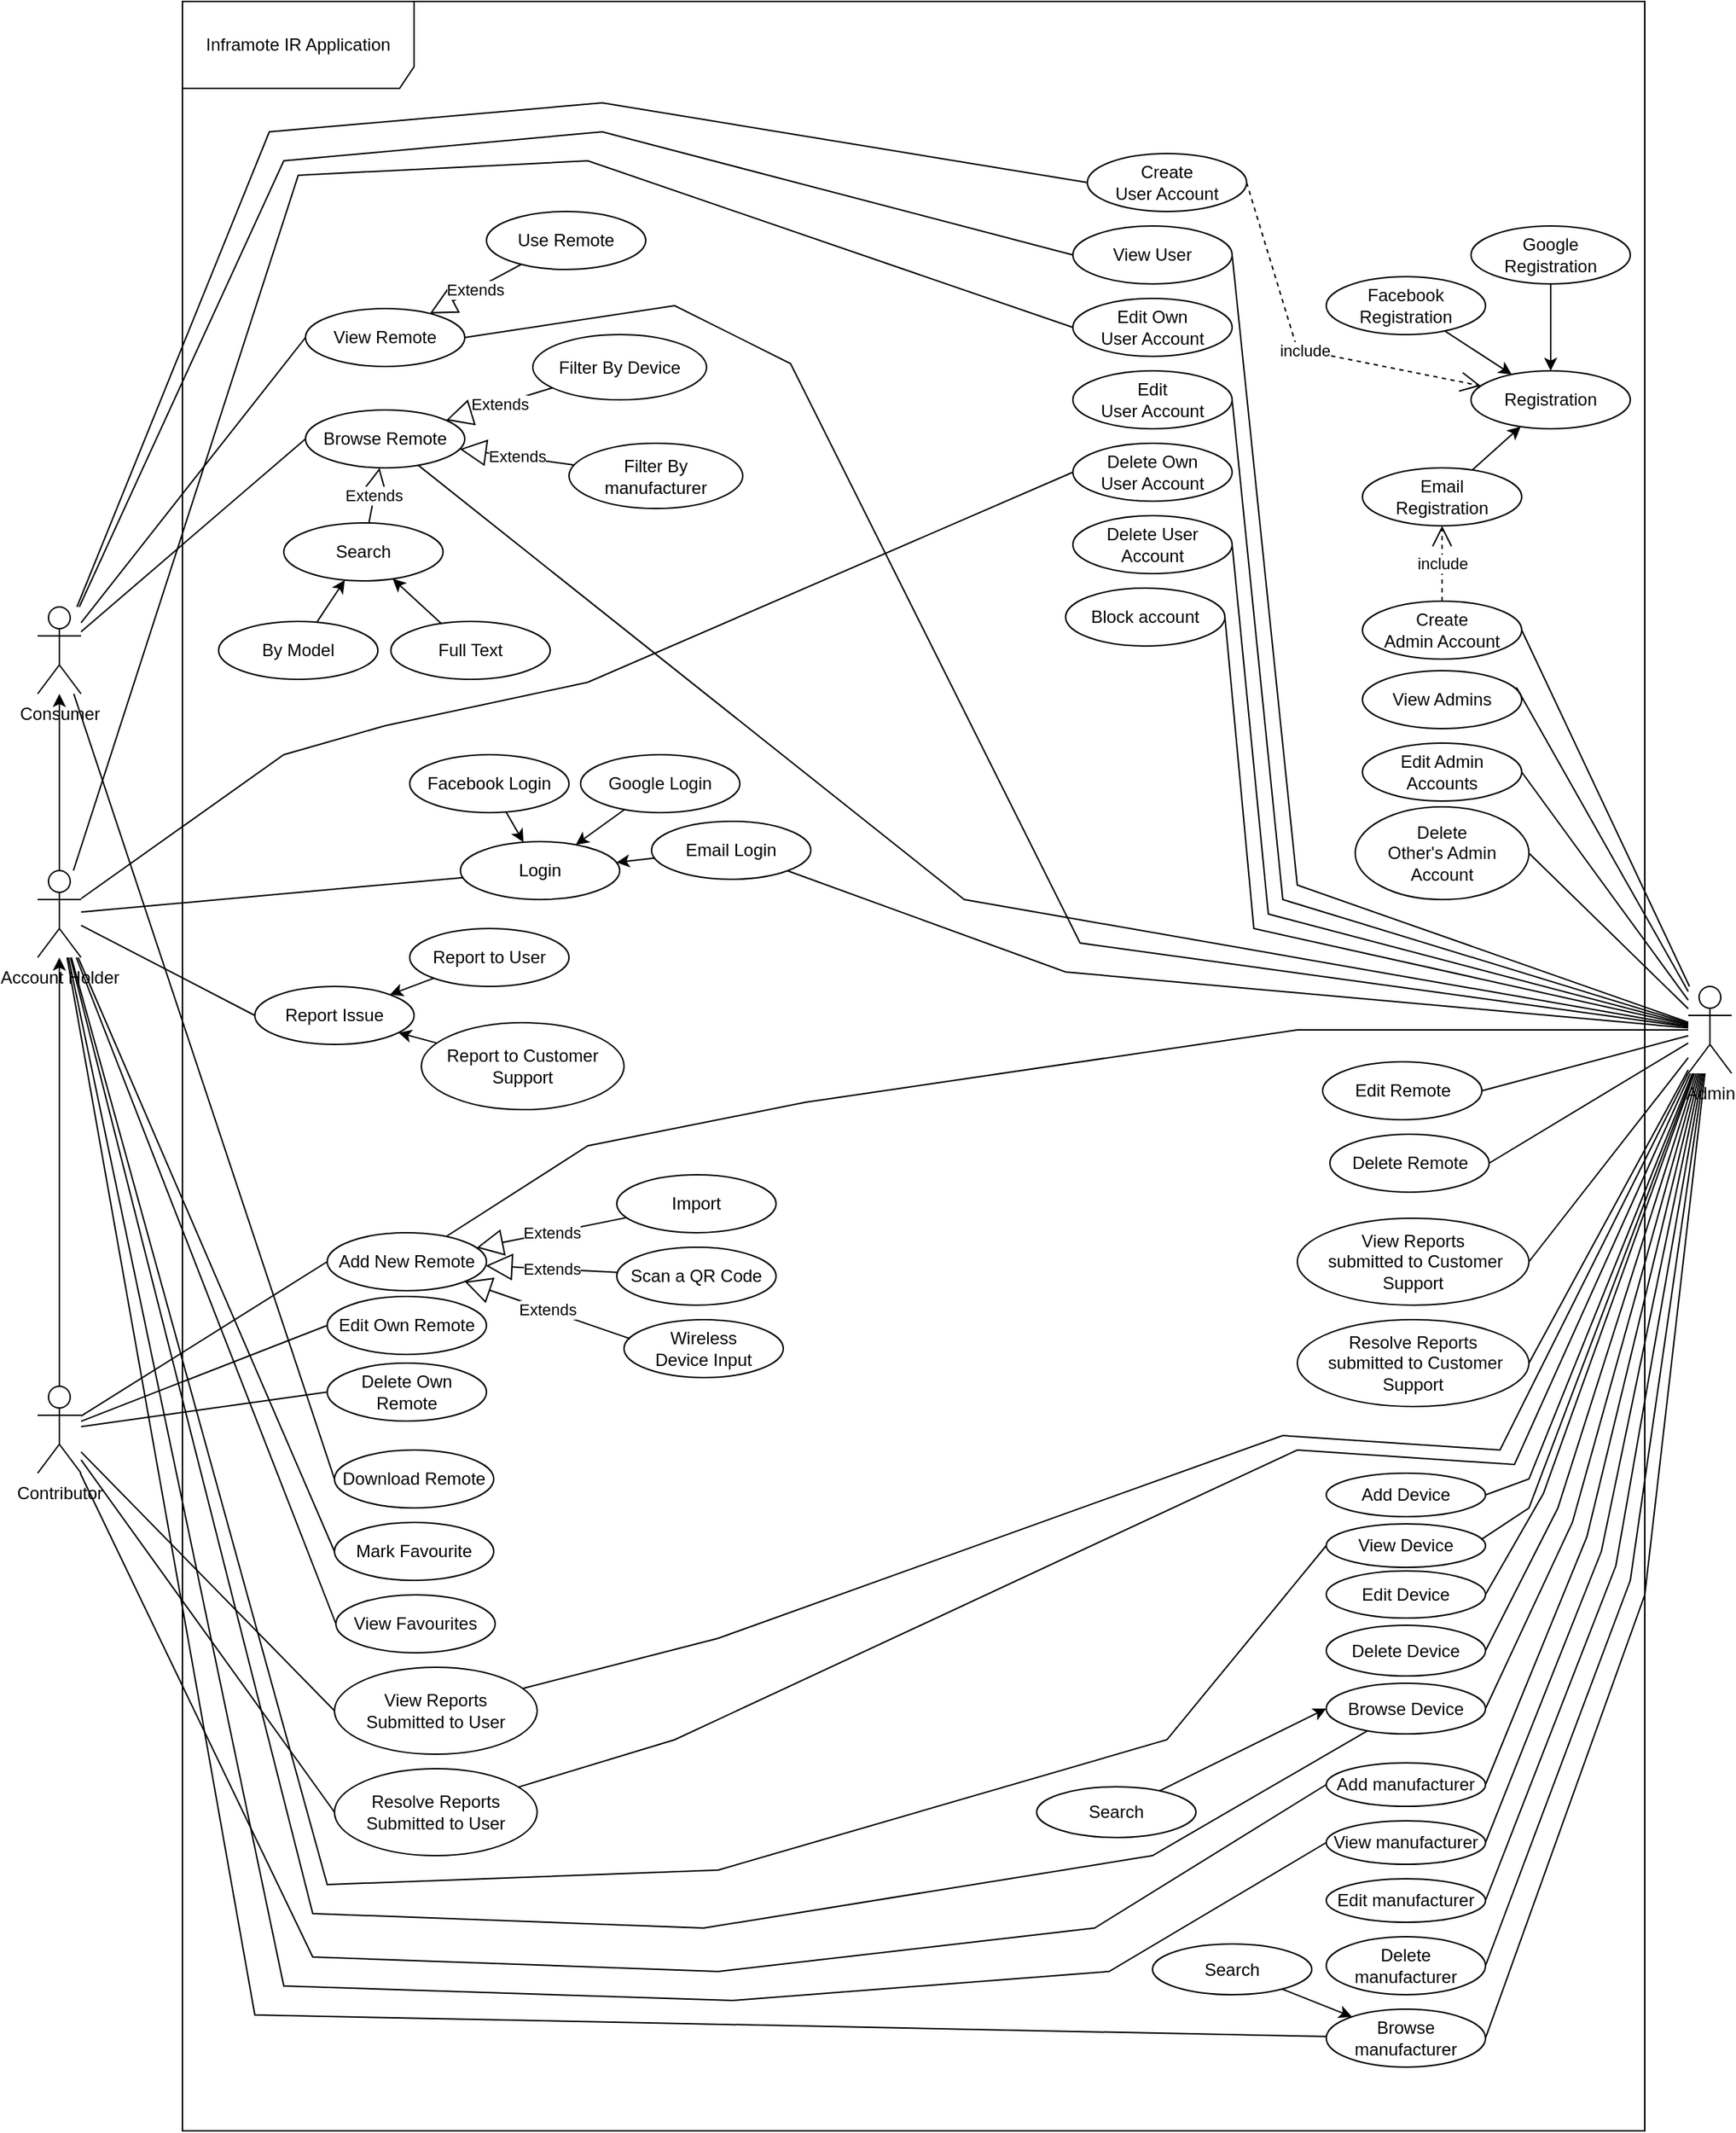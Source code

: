 <mxfile version="17.2.4" type="device"><diagram id="Ak3qt1Iv-iujcMh_apJ0" name="Use Case Diagram"><mxGraphModel dx="782" dy="1631" grid="1" gridSize="10" guides="1" tooltips="1" connect="1" arrows="1" fold="1" page="1" pageScale="1" pageWidth="850" pageHeight="1100" math="0" shadow="0"><root><mxCell id="0"/><mxCell id="1" parent="0"/><mxCell id="SDa2dwtAgqRwFm7PaFt_-41" value="Inframote IR Application" style="shape=umlFrame;whiteSpace=wrap;html=1;width=160;height=60;editable=1;movable=1;resizable=1;rotatable=1;deletable=1;connectable=1;" parent="1" vertex="1"><mxGeometry x="210" y="-590" width="1010" height="1470" as="geometry"/></mxCell><mxCell id="KiTU3vO_54sPhSNgnZaw-3" value="Account Holder" style="shape=umlActor;verticalLabelPosition=bottom;verticalAlign=top;html=1;movable=1;resizable=1;rotatable=1;deletable=1;editable=1;connectable=1;" parent="1" vertex="1"><mxGeometry x="110" y="10" width="30" height="60" as="geometry"/></mxCell><mxCell id="KiTU3vO_54sPhSNgnZaw-4" value="Admin" style="shape=umlActor;verticalLabelPosition=bottom;verticalAlign=top;html=1;movable=1;resizable=1;rotatable=1;deletable=1;editable=1;connectable=1;" parent="1" vertex="1"><mxGeometry x="1250" y="90" width="30" height="60" as="geometry"/></mxCell><mxCell id="KiTU3vO_54sPhSNgnZaw-7" value="Add New Remote" style="ellipse;whiteSpace=wrap;html=1;movable=1;resizable=1;rotatable=1;deletable=1;editable=1;connectable=1;" parent="1" vertex="1"><mxGeometry x="310" y="260" width="110" height="40" as="geometry"/></mxCell><mxCell id="9rrUKB7RTR3FsiN_rjx5-1" value="View Remote" style="ellipse;whiteSpace=wrap;html=1;movable=1;resizable=1;rotatable=1;deletable=1;editable=1;connectable=1;" parent="1" vertex="1"><mxGeometry x="295" y="-378" width="110" height="40" as="geometry"/></mxCell><mxCell id="9rrUKB7RTR3FsiN_rjx5-2" value="Report Issue" style="ellipse;whiteSpace=wrap;html=1;movable=1;resizable=1;rotatable=1;deletable=1;editable=1;connectable=1;" parent="1" vertex="1"><mxGeometry x="260" y="90" width="110" height="40" as="geometry"/></mxCell><mxCell id="9rrUKB7RTR3FsiN_rjx5-3" value="Delete Own Remote" style="ellipse;whiteSpace=wrap;html=1;movable=1;resizable=1;rotatable=1;deletable=1;editable=1;connectable=1;" parent="1" vertex="1"><mxGeometry x="310" y="350" width="110" height="40" as="geometry"/></mxCell><mxCell id="9rrUKB7RTR3FsiN_rjx5-4" value="Delete Remote" style="ellipse;whiteSpace=wrap;html=1;movable=1;resizable=1;rotatable=1;deletable=1;editable=1;connectable=1;" parent="1" vertex="1"><mxGeometry x="1002.5" y="192" width="110" height="40" as="geometry"/></mxCell><mxCell id="9rrUKB7RTR3FsiN_rjx5-5" style="edgeStyle=orthogonalEdgeStyle;rounded=0;orthogonalLoop=1;jettySize=auto;html=1;exitX=0.5;exitY=1;exitDx=0;exitDy=0;movable=1;resizable=1;rotatable=1;deletable=1;editable=1;connectable=1;" parent="1" source="9rrUKB7RTR3FsiN_rjx5-4" target="9rrUKB7RTR3FsiN_rjx5-4" edge="1"><mxGeometry relative="1" as="geometry"/></mxCell><mxCell id="9rrUKB7RTR3FsiN_rjx5-7" value="Edit Own Remote" style="ellipse;whiteSpace=wrap;html=1;movable=1;resizable=1;rotatable=1;deletable=1;editable=1;connectable=1;" parent="1" vertex="1"><mxGeometry x="310" y="304" width="110" height="40" as="geometry"/></mxCell><mxCell id="9rrUKB7RTR3FsiN_rjx5-9" value="Edit Remote" style="ellipse;whiteSpace=wrap;html=1;movable=1;resizable=1;rotatable=1;deletable=1;editable=1;connectable=1;" parent="1" vertex="1"><mxGeometry x="997.5" y="142" width="110" height="40" as="geometry"/></mxCell><mxCell id="9rrUKB7RTR3FsiN_rjx5-10" value="Browse Remote" style="ellipse;whiteSpace=wrap;html=1;movable=1;resizable=1;rotatable=1;deletable=1;editable=1;connectable=1;" parent="1" vertex="1"><mxGeometry x="295" y="-308" width="110" height="40" as="geometry"/></mxCell><mxCell id="9rrUKB7RTR3FsiN_rjx5-31" style="edgeStyle=orthogonalEdgeStyle;rounded=0;orthogonalLoop=1;jettySize=auto;html=1;" parent="1" edge="1"><mxGeometry relative="1" as="geometry"><mxPoint x="745" y="-120" as="sourcePoint"/></mxGeometry></mxCell><mxCell id="9rrUKB7RTR3FsiN_rjx5-32" style="edgeStyle=orthogonalEdgeStyle;rounded=0;orthogonalLoop=1;jettySize=auto;html=1;entryX=0.5;entryY=1;entryDx=0;entryDy=0;" parent="1" edge="1"><mxGeometry relative="1" as="geometry"><mxPoint x="745" y="-120" as="sourcePoint"/></mxGeometry></mxCell><mxCell id="9rrUKB7RTR3FsiN_rjx5-33" value="Login" style="ellipse;whiteSpace=wrap;html=1;movable=1;resizable=1;rotatable=1;deletable=1;editable=1;connectable=1;" parent="1" vertex="1"><mxGeometry x="402" y="-10" width="110" height="40" as="geometry"/></mxCell><mxCell id="9rrUKB7RTR3FsiN_rjx5-34" value="Google Login" style="ellipse;whiteSpace=wrap;html=1;movable=1;resizable=1;rotatable=1;deletable=1;editable=1;connectable=1;" parent="1" vertex="1"><mxGeometry x="485" y="-70" width="110" height="40" as="geometry"/></mxCell><mxCell id="9rrUKB7RTR3FsiN_rjx5-35" value="Email Login" style="ellipse;whiteSpace=wrap;html=1;movable=1;resizable=1;rotatable=1;deletable=1;editable=1;connectable=1;" parent="1" vertex="1"><mxGeometry x="534" y="-24" width="110" height="40" as="geometry"/></mxCell><mxCell id="9rrUKB7RTR3FsiN_rjx5-40" value="Facebook Login" style="ellipse;whiteSpace=wrap;html=1;movable=1;resizable=1;rotatable=1;deletable=1;editable=1;connectable=1;" parent="1" vertex="1"><mxGeometry x="367" y="-70" width="110" height="40" as="geometry"/></mxCell><mxCell id="9rrUKB7RTR3FsiN_rjx5-56" value="Registration" style="ellipse;whiteSpace=wrap;html=1;movable=1;resizable=1;rotatable=1;deletable=1;editable=1;connectable=1;" parent="1" vertex="1"><mxGeometry x="1100" y="-335" width="110" height="40" as="geometry"/></mxCell><mxCell id="9rrUKB7RTR3FsiN_rjx5-57" value="Google&lt;br&gt;Registration" style="ellipse;whiteSpace=wrap;html=1;movable=1;resizable=1;rotatable=1;deletable=1;editable=1;connectable=1;" parent="1" vertex="1"><mxGeometry x="1100" y="-435" width="110" height="40" as="geometry"/></mxCell><mxCell id="9rrUKB7RTR3FsiN_rjx5-58" value="Facebook Registration" style="ellipse;whiteSpace=wrap;html=1;movable=1;resizable=1;rotatable=1;deletable=1;editable=1;connectable=1;" parent="1" vertex="1"><mxGeometry x="1000" y="-400" width="110" height="40" as="geometry"/></mxCell><mxCell id="9rrUKB7RTR3FsiN_rjx5-59" value="Email&lt;br&gt;Registration" style="ellipse;whiteSpace=wrap;html=1;movable=1;resizable=1;rotatable=1;deletable=1;editable=1;connectable=1;" parent="1" vertex="1"><mxGeometry x="1025" y="-268" width="110" height="40" as="geometry"/></mxCell><mxCell id="9rrUKB7RTR3FsiN_rjx5-66" value="" style="endArrow=none;html=1;rounded=0;entryX=0;entryY=0.5;entryDx=0;entryDy=0;movable=1;resizable=1;rotatable=1;deletable=1;editable=1;connectable=1;" parent="1" source="SDa2dwtAgqRwFm7PaFt_-29" target="KiTU3vO_54sPhSNgnZaw-7" edge="1"><mxGeometry width="50" height="50" relative="1" as="geometry"><mxPoint x="220" y="90" as="sourcePoint"/><mxPoint x="300" y="150" as="targetPoint"/></mxGeometry></mxCell><mxCell id="9rrUKB7RTR3FsiN_rjx5-67" value="" style="endArrow=none;html=1;rounded=0;entryX=0;entryY=0.5;entryDx=0;entryDy=0;movable=1;resizable=1;rotatable=1;deletable=1;editable=1;connectable=1;" parent="1" source="SDa2dwtAgqRwFm7PaFt_-38" target="9rrUKB7RTR3FsiN_rjx5-1" edge="1"><mxGeometry width="50" height="50" relative="1" as="geometry"><mxPoint x="220" y="90" as="sourcePoint"/><mxPoint x="190" y="220" as="targetPoint"/></mxGeometry></mxCell><mxCell id="9rrUKB7RTR3FsiN_rjx5-68" value="" style="endArrow=none;html=1;rounded=0;entryX=0;entryY=0.5;entryDx=0;entryDy=0;movable=1;resizable=1;rotatable=1;deletable=1;editable=1;connectable=1;" parent="1" source="SDa2dwtAgqRwFm7PaFt_-29" target="9rrUKB7RTR3FsiN_rjx5-7" edge="1"><mxGeometry width="50" height="50" relative="1" as="geometry"><mxPoint x="220" y="90" as="sourcePoint"/><mxPoint x="210" y="230" as="targetPoint"/></mxGeometry></mxCell><mxCell id="9rrUKB7RTR3FsiN_rjx5-69" value="" style="endArrow=none;html=1;rounded=0;entryX=0;entryY=0.5;entryDx=0;entryDy=0;movable=1;resizable=1;rotatable=1;deletable=1;editable=1;connectable=1;" parent="1" source="SDa2dwtAgqRwFm7PaFt_-29" target="9rrUKB7RTR3FsiN_rjx5-3" edge="1"><mxGeometry width="50" height="50" relative="1" as="geometry"><mxPoint x="220" y="90" as="sourcePoint"/><mxPoint x="210" y="210" as="targetPoint"/></mxGeometry></mxCell><mxCell id="9rrUKB7RTR3FsiN_rjx5-70" value="" style="endArrow=none;html=1;rounded=0;exitX=0;exitY=0.5;exitDx=0;exitDy=0;movable=1;resizable=1;rotatable=1;deletable=1;editable=1;connectable=1;" parent="1" source="9rrUKB7RTR3FsiN_rjx5-2" target="KiTU3vO_54sPhSNgnZaw-3" edge="1"><mxGeometry width="50" height="50" relative="1" as="geometry"><mxPoint x="150" y="290" as="sourcePoint"/><mxPoint x="220" y="90" as="targetPoint"/></mxGeometry></mxCell><mxCell id="9rrUKB7RTR3FsiN_rjx5-71" value="" style="endArrow=none;html=1;rounded=0;exitX=0;exitY=0.5;exitDx=0;exitDy=0;movable=1;resizable=1;rotatable=1;deletable=1;editable=1;connectable=1;" parent="1" source="9rrUKB7RTR3FsiN_rjx5-10" target="SDa2dwtAgqRwFm7PaFt_-38" edge="1"><mxGeometry width="50" height="50" relative="1" as="geometry"><mxPoint x="170" y="350" as="sourcePoint"/><mxPoint x="140" y="-60" as="targetPoint"/></mxGeometry></mxCell><mxCell id="9rrUKB7RTR3FsiN_rjx5-74" value="Scan a QR Code" style="ellipse;whiteSpace=wrap;html=1;movable=1;resizable=1;rotatable=1;deletable=1;editable=1;connectable=1;" parent="1" vertex="1"><mxGeometry x="510" y="270" width="110" height="40" as="geometry"/></mxCell><mxCell id="9rrUKB7RTR3FsiN_rjx5-81" value="" style="endArrow=none;html=1;rounded=0;exitX=1;exitY=0.5;exitDx=0;exitDy=0;movable=1;resizable=1;rotatable=1;deletable=1;editable=1;connectable=1;" parent="1" source="9rrUKB7RTR3FsiN_rjx5-4" target="KiTU3vO_54sPhSNgnZaw-4" edge="1"><mxGeometry width="50" height="50" relative="1" as="geometry"><mxPoint x="1180" y="20" as="sourcePoint"/><mxPoint x="1210" y="120" as="targetPoint"/></mxGeometry></mxCell><mxCell id="9rrUKB7RTR3FsiN_rjx5-83" value="" style="endArrow=none;html=1;rounded=0;exitX=1;exitY=0.5;exitDx=0;exitDy=0;movable=1;resizable=1;rotatable=1;deletable=1;editable=1;connectable=1;" parent="1" source="9rrUKB7RTR3FsiN_rjx5-9" target="KiTU3vO_54sPhSNgnZaw-4" edge="1"><mxGeometry width="50" height="50" relative="1" as="geometry"><mxPoint x="1180" y="30" as="sourcePoint"/><mxPoint x="1210" y="120" as="targetPoint"/></mxGeometry></mxCell><mxCell id="9rrUKB7RTR3FsiN_rjx5-106" value="View Reports&lt;br&gt;&amp;nbsp;submitted to Customer Support" style="ellipse;whiteSpace=wrap;html=1;movable=1;resizable=1;rotatable=1;deletable=1;editable=1;connectable=1;" parent="1" vertex="1"><mxGeometry x="980" y="250" width="160" height="60" as="geometry"/></mxCell><mxCell id="9rrUKB7RTR3FsiN_rjx5-107" value="" style="endArrow=none;html=1;rounded=0;exitX=1;exitY=0.5;exitDx=0;exitDy=0;movable=1;resizable=1;rotatable=1;deletable=1;editable=1;connectable=1;" parent="1" source="9rrUKB7RTR3FsiN_rjx5-106" target="KiTU3vO_54sPhSNgnZaw-4" edge="1"><mxGeometry width="50" height="50" relative="1" as="geometry"><mxPoint x="1160" y="210" as="sourcePoint"/><mxPoint x="1210" y="120" as="targetPoint"/></mxGeometry></mxCell><mxCell id="9rrUKB7RTR3FsiN_rjx5-108" value="Download Remote" style="ellipse;whiteSpace=wrap;html=1;movable=1;resizable=1;rotatable=1;deletable=1;editable=1;connectable=1;" parent="1" vertex="1"><mxGeometry x="315" y="410" width="110" height="40" as="geometry"/></mxCell><mxCell id="9rrUKB7RTR3FsiN_rjx5-109" value="" style="endArrow=none;html=1;rounded=0;exitX=0;exitY=0.5;exitDx=0;exitDy=0;movable=1;resizable=1;rotatable=1;deletable=1;editable=1;connectable=1;" parent="1" source="9rrUKB7RTR3FsiN_rjx5-108" target="SDa2dwtAgqRwFm7PaFt_-38" edge="1"><mxGeometry width="50" height="50" relative="1" as="geometry"><mxPoint x="325.0" y="390.0" as="sourcePoint"/><mxPoint x="220" y="90" as="targetPoint"/></mxGeometry></mxCell><mxCell id="9rrUKB7RTR3FsiN_rjx5-111" value="" style="endArrow=none;html=1;rounded=0;movable=1;resizable=1;rotatable=1;deletable=1;editable=1;connectable=1;" parent="1" source="KiTU3vO_54sPhSNgnZaw-7" target="KiTU3vO_54sPhSNgnZaw-4" edge="1"><mxGeometry width="50" height="50" relative="1" as="geometry"><mxPoint x="520" y="70" as="sourcePoint"/><mxPoint x="1210" y="120" as="targetPoint"/><Array as="points"><mxPoint x="490" y="200"/><mxPoint x="640" y="170"/><mxPoint x="980" y="120"/></Array></mxGeometry></mxCell><mxCell id="9rrUKB7RTR3FsiN_rjx5-116" value="Report to User" style="ellipse;whiteSpace=wrap;html=1;movable=1;resizable=1;rotatable=1;deletable=1;editable=1;connectable=1;" parent="1" vertex="1"><mxGeometry x="367" y="50" width="110" height="40" as="geometry"/></mxCell><mxCell id="9rrUKB7RTR3FsiN_rjx5-117" value="Report to Customer Support" style="ellipse;whiteSpace=wrap;html=1;movable=1;resizable=1;rotatable=1;deletable=1;editable=1;connectable=1;" parent="1" vertex="1"><mxGeometry x="375" y="115" width="140" height="60" as="geometry"/></mxCell><mxCell id="9rrUKB7RTR3FsiN_rjx5-128" value="Mark Favourite" style="ellipse;whiteSpace=wrap;html=1;movable=1;resizable=1;rotatable=1;deletable=1;editable=1;connectable=1;" parent="1" vertex="1"><mxGeometry x="315" y="460" width="110" height="40" as="geometry"/></mxCell><mxCell id="9rrUKB7RTR3FsiN_rjx5-129" value="" style="endArrow=none;html=1;rounded=0;exitX=0;exitY=0.5;exitDx=0;exitDy=0;movable=1;resizable=1;rotatable=1;deletable=1;editable=1;connectable=1;" parent="1" source="9rrUKB7RTR3FsiN_rjx5-128" target="KiTU3vO_54sPhSNgnZaw-3" edge="1"><mxGeometry width="50" height="50" relative="1" as="geometry"><mxPoint x="170" y="280" as="sourcePoint"/><mxPoint x="220" y="90" as="targetPoint"/></mxGeometry></mxCell><mxCell id="9rrUKB7RTR3FsiN_rjx5-130" value="View Favourites" style="ellipse;whiteSpace=wrap;html=1;movable=1;resizable=1;rotatable=1;deletable=1;editable=1;connectable=1;" parent="1" vertex="1"><mxGeometry x="316" y="510" width="110" height="40" as="geometry"/></mxCell><mxCell id="9rrUKB7RTR3FsiN_rjx5-131" value="" style="endArrow=none;html=1;rounded=0;exitX=0;exitY=0.5;exitDx=0;exitDy=0;movable=1;resizable=1;rotatable=1;deletable=1;editable=1;connectable=1;" parent="1" source="9rrUKB7RTR3FsiN_rjx5-130" target="KiTU3vO_54sPhSNgnZaw-3" edge="1"><mxGeometry width="50" height="50" relative="1" as="geometry"><mxPoint x="325" y="490" as="sourcePoint"/><mxPoint x="220" y="90" as="targetPoint"/></mxGeometry></mxCell><mxCell id="9rrUKB7RTR3FsiN_rjx5-132" value="View Reports&lt;br&gt;Submitted to User" style="ellipse;whiteSpace=wrap;html=1;movable=1;resizable=1;rotatable=1;deletable=1;editable=1;connectable=1;" parent="1" vertex="1"><mxGeometry x="315" y="560" width="140" height="60" as="geometry"/></mxCell><mxCell id="9rrUKB7RTR3FsiN_rjx5-133" value="" style="endArrow=none;html=1;rounded=0;exitX=0;exitY=0.5;exitDx=0;exitDy=0;movable=1;resizable=1;rotatable=1;deletable=1;editable=1;connectable=1;" parent="1" source="9rrUKB7RTR3FsiN_rjx5-132" target="SDa2dwtAgqRwFm7PaFt_-29" edge="1"><mxGeometry width="50" height="50" relative="1" as="geometry"><mxPoint x="325.0" y="540" as="sourcePoint"/><mxPoint x="220" y="90" as="targetPoint"/></mxGeometry></mxCell><mxCell id="9rrUKB7RTR3FsiN_rjx5-134" value="Resolve Reports&lt;br&gt;Submitted to User" style="ellipse;whiteSpace=wrap;html=1;movable=1;resizable=1;rotatable=1;deletable=1;editable=1;connectable=1;" parent="1" vertex="1"><mxGeometry x="315" y="630" width="140" height="60" as="geometry"/></mxCell><mxCell id="9rrUKB7RTR3FsiN_rjx5-136" value="" style="endArrow=none;html=1;rounded=0;exitX=0;exitY=0.5;exitDx=0;exitDy=0;movable=1;resizable=1;rotatable=1;deletable=1;editable=1;connectable=1;" parent="1" source="9rrUKB7RTR3FsiN_rjx5-134" target="SDa2dwtAgqRwFm7PaFt_-29" edge="1"><mxGeometry width="50" height="50" relative="1" as="geometry"><mxPoint x="325.0" y="600" as="sourcePoint"/><mxPoint x="220" y="90" as="targetPoint"/></mxGeometry></mxCell><mxCell id="9rrUKB7RTR3FsiN_rjx5-137" value="Resolve Reports&lt;br&gt;&amp;nbsp;submitted to Customer Support" style="ellipse;whiteSpace=wrap;html=1;movable=1;resizable=1;rotatable=1;deletable=1;editable=1;connectable=1;" parent="1" vertex="1"><mxGeometry x="980" y="320" width="160" height="60" as="geometry"/></mxCell><mxCell id="9rrUKB7RTR3FsiN_rjx5-138" value="" style="endArrow=none;html=1;rounded=0;exitX=1;exitY=0.5;exitDx=0;exitDy=0;movable=1;resizable=1;rotatable=1;deletable=1;editable=1;connectable=1;" parent="1" source="9rrUKB7RTR3FsiN_rjx5-137" target="KiTU3vO_54sPhSNgnZaw-4" edge="1"><mxGeometry width="50" height="50" relative="1" as="geometry"><mxPoint x="1100" y="270" as="sourcePoint"/><mxPoint x="1210" y="120" as="targetPoint"/></mxGeometry></mxCell><mxCell id="9rrUKB7RTR3FsiN_rjx5-144" value="" style="endArrow=none;html=1;rounded=0;movable=1;resizable=1;rotatable=1;deletable=1;editable=1;connectable=1;" parent="1" source="9rrUKB7RTR3FsiN_rjx5-10" target="KiTU3vO_54sPhSNgnZaw-4" edge="1"><mxGeometry width="50" height="50" relative="1" as="geometry"><mxPoint x="575" y="350" as="sourcePoint"/><mxPoint x="1210" y="120" as="targetPoint"/><Array as="points"><mxPoint x="750" y="30"/></Array></mxGeometry></mxCell><mxCell id="9rrUKB7RTR3FsiN_rjx5-145" value="Add Device" style="ellipse;whiteSpace=wrap;html=1;movable=1;resizable=1;rotatable=1;deletable=1;editable=1;connectable=1;" parent="1" vertex="1"><mxGeometry x="1000" y="426" width="110" height="30" as="geometry"/></mxCell><mxCell id="9rrUKB7RTR3FsiN_rjx5-146" value="Edit Device" style="ellipse;whiteSpace=wrap;html=1;movable=1;resizable=1;rotatable=1;deletable=1;editable=1;connectable=1;" parent="1" vertex="1"><mxGeometry x="1000" y="493.5" width="110" height="32.5" as="geometry"/></mxCell><mxCell id="9rrUKB7RTR3FsiN_rjx5-147" value="&lt;span&gt;Delete Device&lt;/span&gt;" style="ellipse;whiteSpace=wrap;html=1;movable=1;resizable=1;rotatable=1;deletable=1;editable=1;connectable=1;" parent="1" vertex="1"><mxGeometry x="1000" y="531" width="110" height="35" as="geometry"/></mxCell><mxCell id="9rrUKB7RTR3FsiN_rjx5-148" value="Browse Device" style="ellipse;whiteSpace=wrap;html=1;movable=1;resizable=1;rotatable=1;deletable=1;editable=1;connectable=1;" parent="1" vertex="1"><mxGeometry x="1000" y="571" width="110" height="35" as="geometry"/></mxCell><mxCell id="9rrUKB7RTR3FsiN_rjx5-149" value="" style="endArrow=none;html=1;rounded=0;exitX=1;exitY=0.5;exitDx=0;exitDy=0;movable=1;resizable=1;rotatable=1;deletable=1;editable=1;connectable=1;" parent="1" source="9rrUKB7RTR3FsiN_rjx5-145" target="KiTU3vO_54sPhSNgnZaw-4" edge="1"><mxGeometry width="50" height="50" relative="1" as="geometry"><mxPoint x="1190" y="510" as="sourcePoint"/><mxPoint x="1210" y="120" as="targetPoint"/><Array as="points"><mxPoint x="1140" y="430"/></Array></mxGeometry></mxCell><mxCell id="9rrUKB7RTR3FsiN_rjx5-152" value="" style="endArrow=none;html=1;rounded=0;exitX=1;exitY=0.5;exitDx=0;exitDy=0;movable=1;resizable=1;rotatable=1;deletable=1;editable=1;connectable=1;" parent="1" source="9rrUKB7RTR3FsiN_rjx5-146" target="KiTU3vO_54sPhSNgnZaw-4" edge="1"><mxGeometry width="50" height="50" relative="1" as="geometry"><mxPoint x="1170" y="470" as="sourcePoint"/><mxPoint x="1210" y="120" as="targetPoint"/><Array as="points"><mxPoint x="1150" y="440"/></Array></mxGeometry></mxCell><mxCell id="9rrUKB7RTR3FsiN_rjx5-153" value="" style="endArrow=none;html=1;rounded=0;exitX=1;exitY=0.5;exitDx=0;exitDy=0;movable=1;resizable=1;rotatable=1;deletable=1;editable=1;connectable=1;" parent="1" source="9rrUKB7RTR3FsiN_rjx5-147" target="KiTU3vO_54sPhSNgnZaw-4" edge="1"><mxGeometry width="50" height="50" relative="1" as="geometry"><mxPoint x="1220" y="380" as="sourcePoint"/><mxPoint x="1210" y="120" as="targetPoint"/><Array as="points"><mxPoint x="1160" y="450"/></Array></mxGeometry></mxCell><mxCell id="9rrUKB7RTR3FsiN_rjx5-154" value="" style="endArrow=none;html=1;rounded=0;exitX=1;exitY=0.5;exitDx=0;exitDy=0;movable=1;resizable=1;rotatable=1;deletable=1;editable=1;connectable=1;" parent="1" source="9rrUKB7RTR3FsiN_rjx5-148" target="KiTU3vO_54sPhSNgnZaw-4" edge="1"><mxGeometry width="50" height="50" relative="1" as="geometry"><mxPoint x="1240" y="450" as="sourcePoint"/><mxPoint x="1210" y="120" as="targetPoint"/><Array as="points"><mxPoint x="1170" y="460"/></Array></mxGeometry></mxCell><mxCell id="9rrUKB7RTR3FsiN_rjx5-155" value="Browse&lt;br&gt;manufacturer" style="ellipse;whiteSpace=wrap;html=1;movable=1;resizable=1;rotatable=1;deletable=1;editable=1;connectable=1;" parent="1" vertex="1"><mxGeometry x="1000" y="796" width="110" height="40" as="geometry"/></mxCell><mxCell id="9rrUKB7RTR3FsiN_rjx5-156" value="Delete&lt;br&gt;manufacturer" style="ellipse;whiteSpace=wrap;html=1;movable=1;resizable=1;rotatable=1;deletable=1;editable=1;connectable=1;" parent="1" vertex="1"><mxGeometry x="1000" y="746" width="110" height="40" as="geometry"/></mxCell><mxCell id="9rrUKB7RTR3FsiN_rjx5-157" value="Edit&amp;nbsp;manufacturer" style="ellipse;whiteSpace=wrap;html=1;movable=1;resizable=1;rotatable=1;deletable=1;editable=1;connectable=1;" parent="1" vertex="1"><mxGeometry x="1000" y="706" width="110" height="30" as="geometry"/></mxCell><mxCell id="9rrUKB7RTR3FsiN_rjx5-158" value="Add&amp;nbsp;manufacturer" style="ellipse;whiteSpace=wrap;html=1;movable=1;resizable=1;rotatable=1;deletable=1;editable=1;connectable=1;" parent="1" vertex="1"><mxGeometry x="1000" y="626" width="110" height="30" as="geometry"/></mxCell><mxCell id="9rrUKB7RTR3FsiN_rjx5-159" value="" style="endArrow=none;html=1;rounded=0;exitX=1;exitY=0.5;exitDx=0;exitDy=0;movable=1;resizable=1;rotatable=1;deletable=1;editable=1;connectable=1;" parent="1" source="9rrUKB7RTR3FsiN_rjx5-158" target="KiTU3vO_54sPhSNgnZaw-4" edge="1"><mxGeometry width="50" height="50" relative="1" as="geometry"><mxPoint x="1120.66" y="641.8" as="sourcePoint"/><mxPoint x="1210" y="120" as="targetPoint"/><Array as="points"><mxPoint x="1180" y="470"/></Array></mxGeometry></mxCell><mxCell id="9rrUKB7RTR3FsiN_rjx5-160" value="" style="endArrow=none;html=1;rounded=0;exitX=1;exitY=0.5;exitDx=0;exitDy=0;movable=1;resizable=1;rotatable=1;deletable=1;editable=1;connectable=1;" parent="1" source="9rrUKB7RTR3FsiN_rjx5-157" target="KiTU3vO_54sPhSNgnZaw-4" edge="1"><mxGeometry width="50" height="50" relative="1" as="geometry"><mxPoint x="1120" y="690" as="sourcePoint"/><mxPoint x="1210" y="120" as="targetPoint"/><Array as="points"><mxPoint x="1200" y="490"/></Array></mxGeometry></mxCell><mxCell id="9rrUKB7RTR3FsiN_rjx5-161" value="" style="endArrow=none;html=1;rounded=0;exitX=1;exitY=0.5;exitDx=0;exitDy=0;movable=1;resizable=1;rotatable=1;deletable=1;editable=1;connectable=1;" parent="1" source="9rrUKB7RTR3FsiN_rjx5-156" target="KiTU3vO_54sPhSNgnZaw-4" edge="1"><mxGeometry width="50" height="50" relative="1" as="geometry"><mxPoint x="1120" y="740" as="sourcePoint"/><mxPoint x="1210" y="120" as="targetPoint"/><Array as="points"><mxPoint x="1210" y="500"/></Array></mxGeometry></mxCell><mxCell id="9rrUKB7RTR3FsiN_rjx5-162" value="" style="endArrow=none;html=1;rounded=0;exitX=1;exitY=0.5;exitDx=0;exitDy=0;movable=1;resizable=1;rotatable=1;deletable=1;editable=1;connectable=1;" parent="1" source="9rrUKB7RTR3FsiN_rjx5-155" target="KiTU3vO_54sPhSNgnZaw-4" edge="1"><mxGeometry width="50" height="50" relative="1" as="geometry"><mxPoint x="1120" y="790" as="sourcePoint"/><mxPoint x="1210" y="120" as="targetPoint"/><Array as="points"><mxPoint x="1220" y="510"/></Array></mxGeometry></mxCell><mxCell id="9rrUKB7RTR3FsiN_rjx5-163" value="" style="endArrow=none;html=1;rounded=0;movable=1;resizable=1;rotatable=1;deletable=1;editable=1;connectable=1;" parent="1" source="9rrUKB7RTR3FsiN_rjx5-148" target="KiTU3vO_54sPhSNgnZaw-3" edge="1"><mxGeometry width="50" height="50" relative="1" as="geometry"><mxPoint x="1010" y="623" as="sourcePoint"/><mxPoint x="220" y="90" as="targetPoint"/><Array as="points"><mxPoint x="880" y="690"/><mxPoint x="570" y="740"/><mxPoint x="300" y="730"/></Array></mxGeometry></mxCell><mxCell id="9rrUKB7RTR3FsiN_rjx5-164" value="" style="endArrow=none;html=1;rounded=0;exitX=0;exitY=0.5;exitDx=0;exitDy=0;movable=1;resizable=1;rotatable=1;deletable=1;editable=1;connectable=1;" parent="1" source="9rrUKB7RTR3FsiN_rjx5-158" target="SDa2dwtAgqRwFm7PaFt_-29" edge="1"><mxGeometry width="50" height="50" relative="1" as="geometry"><mxPoint x="70" y="440" as="sourcePoint"/><mxPoint x="220" y="90" as="targetPoint"/><Array as="points"><mxPoint x="840" y="740"/><mxPoint x="580" y="770"/><mxPoint x="300" y="760"/></Array></mxGeometry></mxCell><mxCell id="9rrUKB7RTR3FsiN_rjx5-165" value="Filter By Device" style="ellipse;whiteSpace=wrap;html=1;movable=1;resizable=1;rotatable=1;deletable=1;editable=1;connectable=1;" parent="1" vertex="1"><mxGeometry x="452" y="-360" width="120" height="45" as="geometry"/></mxCell><mxCell id="9rrUKB7RTR3FsiN_rjx5-166" value="Filter By&lt;br&gt;manufacturer" style="ellipse;whiteSpace=wrap;html=1;movable=1;resizable=1;rotatable=1;deletable=1;editable=1;connectable=1;" parent="1" vertex="1"><mxGeometry x="477" y="-285" width="120" height="45" as="geometry"/></mxCell><mxCell id="9rrUKB7RTR3FsiN_rjx5-182" value="" style="endArrow=none;html=1;rounded=0;movable=1;resizable=1;rotatable=1;deletable=1;editable=1;connectable=1;" parent="1" source="9rrUKB7RTR3FsiN_rjx5-155" target="KiTU3vO_54sPhSNgnZaw-3" edge="1"><mxGeometry width="50" height="50" relative="1" as="geometry"><mxPoint x="1021.388" y="702.186" as="sourcePoint"/><mxPoint x="220" y="90" as="targetPoint"/><Array as="points"><mxPoint x="260" y="800"/></Array></mxGeometry></mxCell><mxCell id="9rrUKB7RTR3FsiN_rjx5-184" value="Use Remote" style="ellipse;whiteSpace=wrap;html=1;movable=1;resizable=1;rotatable=1;deletable=1;editable=1;connectable=1;" parent="1" vertex="1"><mxGeometry x="420" y="-445" width="110" height="40" as="geometry"/></mxCell><mxCell id="9rrUKB7RTR3FsiN_rjx5-185" value="Extends" style="endArrow=block;endSize=16;endFill=0;html=1;rounded=0;movable=1;resizable=1;rotatable=1;deletable=1;editable=1;connectable=1;" parent="1" source="9rrUKB7RTR3FsiN_rjx5-184" target="9rrUKB7RTR3FsiN_rjx5-1" edge="1"><mxGeometry width="160" relative="1" as="geometry"><mxPoint x="510" y="220" as="sourcePoint"/><mxPoint x="670" y="220" as="targetPoint"/></mxGeometry></mxCell><mxCell id="9rrUKB7RTR3FsiN_rjx5-186" value="View Device" style="ellipse;whiteSpace=wrap;html=1;movable=1;resizable=1;rotatable=1;deletable=1;editable=1;connectable=1;" parent="1" vertex="1"><mxGeometry x="1000" y="461" width="110" height="30" as="geometry"/></mxCell><mxCell id="9rrUKB7RTR3FsiN_rjx5-187" value="" style="endArrow=none;html=1;rounded=0;exitX=0.973;exitY=0.36;exitDx=0;exitDy=0;exitPerimeter=0;movable=1;resizable=1;rotatable=1;deletable=1;editable=1;connectable=1;" parent="1" source="9rrUKB7RTR3FsiN_rjx5-186" target="KiTU3vO_54sPhSNgnZaw-4" edge="1"><mxGeometry width="50" height="50" relative="1" as="geometry"><mxPoint x="1120.0" y="543.75" as="sourcePoint"/><mxPoint x="1210" y="120" as="targetPoint"/><Array as="points"><mxPoint x="1140" y="450"/></Array></mxGeometry></mxCell><mxCell id="9rrUKB7RTR3FsiN_rjx5-188" value="View&amp;nbsp;manufacturer" style="ellipse;whiteSpace=wrap;html=1;movable=1;resizable=1;rotatable=1;deletable=1;editable=1;connectable=1;" parent="1" vertex="1"><mxGeometry x="1000" y="666" width="110" height="30" as="geometry"/></mxCell><mxCell id="9rrUKB7RTR3FsiN_rjx5-189" value="" style="endArrow=none;html=1;rounded=0;exitX=1;exitY=0.5;exitDx=0;exitDy=0;movable=1;resizable=1;rotatable=1;deletable=1;editable=1;connectable=1;" parent="1" source="9rrUKB7RTR3FsiN_rjx5-188" target="KiTU3vO_54sPhSNgnZaw-4" edge="1"><mxGeometry width="50" height="50" relative="1" as="geometry"><mxPoint x="1120" y="675" as="sourcePoint"/><mxPoint x="1210" y="120" as="targetPoint"/><Array as="points"><mxPoint x="1190" y="480"/></Array></mxGeometry></mxCell><mxCell id="9rrUKB7RTR3FsiN_rjx5-190" value="" style="endArrow=none;html=1;rounded=0;exitX=0;exitY=0.5;exitDx=0;exitDy=0;movable=1;resizable=1;rotatable=1;deletable=1;editable=1;connectable=1;" parent="1" source="9rrUKB7RTR3FsiN_rjx5-188" target="KiTU3vO_54sPhSNgnZaw-3" edge="1"><mxGeometry width="50" height="50" relative="1" as="geometry"><mxPoint x="1000" y="705" as="sourcePoint"/><mxPoint x="220" y="90" as="targetPoint"/><Array as="points"><mxPoint x="850" y="770"/><mxPoint x="590" y="790"/><mxPoint x="280" y="780"/></Array></mxGeometry></mxCell><mxCell id="9rrUKB7RTR3FsiN_rjx5-191" value="" style="endArrow=none;html=1;rounded=0;exitX=0;exitY=0.5;exitDx=0;exitDy=0;movable=1;resizable=1;rotatable=1;deletable=1;editable=1;connectable=1;" parent="1" source="9rrUKB7RTR3FsiN_rjx5-186" target="KiTU3vO_54sPhSNgnZaw-3" edge="1"><mxGeometry width="50" height="50" relative="1" as="geometry"><mxPoint x="1032.771" y="636.681" as="sourcePoint"/><mxPoint x="220" y="90" as="targetPoint"/><Array as="points"><mxPoint x="890" y="610"/><mxPoint x="580" y="700"/><mxPoint x="310" y="710"/></Array></mxGeometry></mxCell><mxCell id="9rrUKB7RTR3FsiN_rjx5-194" value="Create&lt;br&gt;User Account" style="ellipse;whiteSpace=wrap;html=1;movable=1;resizable=1;rotatable=1;deletable=1;editable=1;connectable=1;" parent="1" vertex="1"><mxGeometry x="835" y="-485" width="110" height="40" as="geometry"/></mxCell><mxCell id="9rrUKB7RTR3FsiN_rjx5-195" value="View User" style="ellipse;whiteSpace=wrap;html=1;movable=1;resizable=1;rotatable=1;deletable=1;editable=1;connectable=1;" parent="1" vertex="1"><mxGeometry x="825" y="-435" width="110" height="40" as="geometry"/></mxCell><mxCell id="9rrUKB7RTR3FsiN_rjx5-196" value="Delete Own&lt;br&gt;User Account" style="ellipse;whiteSpace=wrap;html=1;movable=1;resizable=1;rotatable=1;deletable=1;editable=1;connectable=1;" parent="1" vertex="1"><mxGeometry x="825" y="-285" width="110" height="40" as="geometry"/></mxCell><mxCell id="9rrUKB7RTR3FsiN_rjx5-197" value="Delete User Account" style="ellipse;whiteSpace=wrap;html=1;movable=1;resizable=1;rotatable=1;deletable=1;editable=1;connectable=1;" parent="1" vertex="1"><mxGeometry x="825" y="-235" width="110" height="40" as="geometry"/></mxCell><mxCell id="9rrUKB7RTR3FsiN_rjx5-198" value="Create&lt;br&gt;Admin Account" style="ellipse;whiteSpace=wrap;html=1;movable=1;resizable=1;rotatable=1;deletable=1;editable=1;connectable=1;" parent="1" vertex="1"><mxGeometry x="1025" y="-176" width="110" height="40" as="geometry"/></mxCell><mxCell id="9rrUKB7RTR3FsiN_rjx5-199" value="View Admins" style="ellipse;whiteSpace=wrap;html=1;movable=1;resizable=1;rotatable=1;deletable=1;editable=1;connectable=1;" parent="1" vertex="1"><mxGeometry x="1025" y="-128" width="110" height="40" as="geometry"/></mxCell><mxCell id="9rrUKB7RTR3FsiN_rjx5-200" value="Delete&lt;br&gt;Other's Admin&lt;br&gt;Account" style="ellipse;whiteSpace=wrap;html=1;movable=1;resizable=1;rotatable=1;deletable=1;editable=1;connectable=1;" parent="1" vertex="1"><mxGeometry x="1020" y="-34" width="120" height="64" as="geometry"/></mxCell><mxCell id="9rrUKB7RTR3FsiN_rjx5-201" value="Edit Admin&lt;br&gt;Accounts" style="ellipse;whiteSpace=wrap;html=1;movable=1;resizable=1;rotatable=1;deletable=1;editable=1;connectable=1;" parent="1" vertex="1"><mxGeometry x="1025" y="-78" width="110" height="40" as="geometry"/></mxCell><mxCell id="9rrUKB7RTR3FsiN_rjx5-202" value="Edit Own &lt;br&gt;User Account" style="ellipse;whiteSpace=wrap;html=1;movable=1;resizable=1;rotatable=1;deletable=1;editable=1;connectable=1;" parent="1" vertex="1"><mxGeometry x="825" y="-385" width="110" height="40" as="geometry"/></mxCell><mxCell id="9rrUKB7RTR3FsiN_rjx5-203" value="Edit &lt;br&gt;User Account" style="ellipse;whiteSpace=wrap;html=1;movable=1;resizable=1;rotatable=1;deletable=1;editable=1;connectable=1;" parent="1" vertex="1"><mxGeometry x="825" y="-335" width="110" height="40" as="geometry"/></mxCell><mxCell id="9rrUKB7RTR3FsiN_rjx5-205" value="include" style="endArrow=open;endSize=12;dashed=1;html=1;rounded=0;exitX=1;exitY=0.5;exitDx=0;exitDy=0;movable=1;resizable=1;rotatable=1;deletable=1;editable=1;connectable=1;" parent="1" source="9rrUKB7RTR3FsiN_rjx5-194" target="9rrUKB7RTR3FsiN_rjx5-56" edge="1"><mxGeometry width="160" relative="1" as="geometry"><mxPoint x="810" y="-320" as="sourcePoint"/><mxPoint x="970" y="-320" as="targetPoint"/><Array as="points"><mxPoint x="980" y="-350"/></Array></mxGeometry></mxCell><mxCell id="9rrUKB7RTR3FsiN_rjx5-206" value="include" style="endArrow=open;endSize=12;dashed=1;html=1;rounded=0;movable=1;resizable=1;rotatable=1;deletable=1;editable=1;connectable=1;" parent="1" source="9rrUKB7RTR3FsiN_rjx5-198" target="9rrUKB7RTR3FsiN_rjx5-59" edge="1"><mxGeometry width="160" relative="1" as="geometry"><mxPoint x="783.636" y="-435.766" as="sourcePoint"/><mxPoint x="911.642" y="-324.851" as="targetPoint"/></mxGeometry></mxCell><mxCell id="9rrUKB7RTR3FsiN_rjx5-208" value="" style="endArrow=none;html=1;rounded=0;movable=1;resizable=1;rotatable=1;deletable=1;editable=1;connectable=1;" parent="1" source="9rrUKB7RTR3FsiN_rjx5-35" target="KiTU3vO_54sPhSNgnZaw-4" edge="1"><mxGeometry width="50" height="50" relative="1" as="geometry"><mxPoint x="940" y="50" as="sourcePoint"/><mxPoint x="1210" y="120" as="targetPoint"/><Array as="points"><mxPoint x="820" y="80"/></Array></mxGeometry></mxCell><mxCell id="9rrUKB7RTR3FsiN_rjx5-209" value="" style="endArrow=none;html=1;rounded=0;movable=1;resizable=1;rotatable=1;deletable=1;editable=1;connectable=1;" parent="1" source="KiTU3vO_54sPhSNgnZaw-3" target="9rrUKB7RTR3FsiN_rjx5-33" edge="1"><mxGeometry width="50" height="50" relative="1" as="geometry"><mxPoint x="220" y="90" as="sourcePoint"/><mxPoint x="290" y="-130" as="targetPoint"/></mxGeometry></mxCell><mxCell id="9rrUKB7RTR3FsiN_rjx5-210" value="" style="endArrow=none;html=1;rounded=0;entryX=0;entryY=0.5;entryDx=0;entryDy=0;movable=1;resizable=1;rotatable=1;deletable=1;editable=1;connectable=1;" parent="1" source="KiTU3vO_54sPhSNgnZaw-3" target="9rrUKB7RTR3FsiN_rjx5-202" edge="1"><mxGeometry width="50" height="50" relative="1" as="geometry"><mxPoint x="220" y="91.27" as="sourcePoint"/><mxPoint x="390" y="-270" as="targetPoint"/><Array as="points"><mxPoint x="290" y="-470"/><mxPoint x="490" y="-480"/></Array></mxGeometry></mxCell><mxCell id="9rrUKB7RTR3FsiN_rjx5-211" value="" style="endArrow=none;html=1;rounded=0;entryX=0;entryY=0.5;entryDx=0;entryDy=0;movable=1;resizable=1;rotatable=1;deletable=1;editable=1;connectable=1;" parent="1" source="KiTU3vO_54sPhSNgnZaw-3" target="9rrUKB7RTR3FsiN_rjx5-196" edge="1"><mxGeometry width="50" height="50" relative="1" as="geometry"><mxPoint x="220" y="90" as="sourcePoint"/><mxPoint x="490" y="-110" as="targetPoint"/><Array as="points"><mxPoint x="280" y="-70"/><mxPoint x="350" y="-90"/><mxPoint x="490" y="-120"/></Array></mxGeometry></mxCell><mxCell id="9rrUKB7RTR3FsiN_rjx5-212" value="" style="endArrow=none;html=1;rounded=0;entryX=1;entryY=0.5;entryDx=0;entryDy=0;movable=1;resizable=1;rotatable=1;deletable=1;editable=1;connectable=1;" parent="1" source="KiTU3vO_54sPhSNgnZaw-4" target="9rrUKB7RTR3FsiN_rjx5-198" edge="1"><mxGeometry width="50" height="50" relative="1" as="geometry"><mxPoint x="1210" y="120" as="sourcePoint"/><mxPoint x="1150" y="-60" as="targetPoint"/></mxGeometry></mxCell><mxCell id="9rrUKB7RTR3FsiN_rjx5-213" value="" style="endArrow=none;html=1;rounded=0;entryX=0.967;entryY=0.29;entryDx=0;entryDy=0;entryPerimeter=0;movable=1;resizable=1;rotatable=1;deletable=1;editable=1;connectable=1;" parent="1" source="KiTU3vO_54sPhSNgnZaw-4" target="9rrUKB7RTR3FsiN_rjx5-199" edge="1"><mxGeometry width="50" height="50" relative="1" as="geometry"><mxPoint x="1210" y="120" as="sourcePoint"/><mxPoint x="1250" y="-170" as="targetPoint"/></mxGeometry></mxCell><mxCell id="9rrUKB7RTR3FsiN_rjx5-214" value="" style="endArrow=none;html=1;rounded=0;entryX=1;entryY=0.5;entryDx=0;entryDy=0;movable=1;resizable=1;rotatable=1;deletable=1;editable=1;connectable=1;" parent="1" source="KiTU3vO_54sPhSNgnZaw-4" target="9rrUKB7RTR3FsiN_rjx5-201" edge="1"><mxGeometry width="50" height="50" relative="1" as="geometry"><mxPoint x="1210" y="120.635" as="sourcePoint"/><mxPoint x="1320" y="-230" as="targetPoint"/></mxGeometry></mxCell><mxCell id="9rrUKB7RTR3FsiN_rjx5-215" value="" style="endArrow=none;html=1;rounded=0;entryX=1;entryY=0.5;entryDx=0;entryDy=0;movable=1;resizable=1;rotatable=1;deletable=1;editable=1;connectable=1;" parent="1" source="KiTU3vO_54sPhSNgnZaw-4" target="9rrUKB7RTR3FsiN_rjx5-200" edge="1"><mxGeometry width="50" height="50" relative="1" as="geometry"><mxPoint x="1210" y="120" as="sourcePoint"/><mxPoint x="1250" y="-210" as="targetPoint"/></mxGeometry></mxCell><mxCell id="9rrUKB7RTR3FsiN_rjx5-216" value="" style="endArrow=none;html=1;rounded=0;entryX=1;entryY=0.5;entryDx=0;entryDy=0;movable=1;resizable=1;rotatable=1;deletable=1;editable=1;connectable=1;" parent="1" source="KiTU3vO_54sPhSNgnZaw-4" target="9rrUKB7RTR3FsiN_rjx5-197" edge="1"><mxGeometry width="50" height="50" relative="1" as="geometry"><mxPoint x="1210" y="120" as="sourcePoint"/><mxPoint x="1180" y="-160" as="targetPoint"/><Array as="points"><mxPoint x="960" y="40"/></Array></mxGeometry></mxCell><mxCell id="9rrUKB7RTR3FsiN_rjx5-217" value="" style="endArrow=none;html=1;rounded=0;exitX=1;exitY=0.5;exitDx=0;exitDy=0;movable=1;resizable=1;rotatable=1;deletable=1;editable=1;connectable=1;" parent="1" source="9rrUKB7RTR3FsiN_rjx5-203" target="KiTU3vO_54sPhSNgnZaw-4" edge="1"><mxGeometry width="50" height="50" relative="1" as="geometry"><mxPoint x="950" y="20" as="sourcePoint"/><mxPoint x="1210" y="120" as="targetPoint"/><Array as="points"><mxPoint x="970" y="30"/></Array></mxGeometry></mxCell><mxCell id="Jn-C0AaqMeGfq4gtF5QP-1" value="" style="endArrow=none;html=1;rounded=0;exitX=1;exitY=0.5;exitDx=0;exitDy=0;movable=1;resizable=1;rotatable=1;deletable=1;editable=1;connectable=1;" parent="1" source="9rrUKB7RTR3FsiN_rjx5-195" target="KiTU3vO_54sPhSNgnZaw-4" edge="1"><mxGeometry width="50" height="50" relative="1" as="geometry"><mxPoint x="800" y="-356" as="sourcePoint"/><mxPoint x="1210" y="120" as="targetPoint"/><Array as="points"><mxPoint x="980" y="20"/></Array></mxGeometry></mxCell><mxCell id="Jn-C0AaqMeGfq4gtF5QP-2" value="" style="endArrow=none;html=1;rounded=0;entryX=0;entryY=0.5;entryDx=0;entryDy=0;movable=1;resizable=1;rotatable=1;deletable=1;editable=1;connectable=1;" parent="1" source="SDa2dwtAgqRwFm7PaFt_-38" target="9rrUKB7RTR3FsiN_rjx5-195" edge="1"><mxGeometry width="50" height="50" relative="1" as="geometry"><mxPoint x="220" y="90" as="sourcePoint"/><mxPoint x="690" y="-356" as="targetPoint"/><Array as="points"><mxPoint x="280" y="-480"/><mxPoint x="500" y="-500"/></Array></mxGeometry></mxCell><mxCell id="Jn-C0AaqMeGfq4gtF5QP-3" value="Import" style="ellipse;whiteSpace=wrap;html=1;movable=1;resizable=1;rotatable=1;deletable=1;editable=1;connectable=1;" parent="1" vertex="1"><mxGeometry x="510" y="220" width="110" height="40" as="geometry"/></mxCell><mxCell id="Jn-C0AaqMeGfq4gtF5QP-5" value="Wireless&lt;br&gt;Device Input" style="ellipse;whiteSpace=wrap;html=1;movable=1;resizable=1;rotatable=1;deletable=1;editable=1;connectable=1;" parent="1" vertex="1"><mxGeometry x="515" y="320" width="110" height="40" as="geometry"/></mxCell><mxCell id="Jn-C0AaqMeGfq4gtF5QP-6" value="Extends" style="endArrow=block;endSize=16;endFill=0;html=1;rounded=0;exitX=0.039;exitY=0.33;exitDx=0;exitDy=0;exitPerimeter=0;movable=1;resizable=1;rotatable=1;deletable=1;editable=1;connectable=1;" parent="1" source="Jn-C0AaqMeGfq4gtF5QP-5" target="KiTU3vO_54sPhSNgnZaw-7" edge="1"><mxGeometry width="160" relative="1" as="geometry"><mxPoint x="440" y="90" as="sourcePoint"/><mxPoint x="600" y="90" as="targetPoint"/></mxGeometry></mxCell><mxCell id="Jn-C0AaqMeGfq4gtF5QP-7" value="Extends" style="endArrow=block;endSize=16;endFill=0;html=1;rounded=0;movable=1;resizable=1;rotatable=1;deletable=1;editable=1;connectable=1;" parent="1" source="Jn-C0AaqMeGfq4gtF5QP-3" target="KiTU3vO_54sPhSNgnZaw-7" edge="1"><mxGeometry width="160" relative="1" as="geometry"><mxPoint x="484.29" y="133.2" as="sourcePoint"/><mxPoint x="411.845" y="96.306" as="targetPoint"/></mxGeometry></mxCell><mxCell id="Jn-C0AaqMeGfq4gtF5QP-9" value="Extends" style="endArrow=block;endSize=16;endFill=0;html=1;rounded=0;movable=1;resizable=1;rotatable=1;deletable=1;editable=1;connectable=1;" parent="1" source="9rrUKB7RTR3FsiN_rjx5-74" target="KiTU3vO_54sPhSNgnZaw-7" edge="1"><mxGeometry width="160" relative="1" as="geometry"><mxPoint x="490.0" y="110.0" as="sourcePoint"/><mxPoint x="417.555" y="73.106" as="targetPoint"/></mxGeometry></mxCell><mxCell id="Jn-C0AaqMeGfq4gtF5QP-12" value="" style="endArrow=none;html=1;rounded=0;exitX=1;exitY=0.5;exitDx=0;exitDy=0;movable=1;resizable=1;rotatable=1;deletable=1;editable=1;connectable=1;" parent="1" source="9rrUKB7RTR3FsiN_rjx5-1" target="KiTU3vO_54sPhSNgnZaw-4" edge="1"><mxGeometry width="50" height="50" relative="1" as="geometry"><mxPoint x="600" y="190" as="sourcePoint"/><mxPoint x="1210" y="120" as="targetPoint"/><Array as="points"><mxPoint x="550" y="-380"/><mxPoint x="630" y="-340"/><mxPoint x="830" y="60"/></Array></mxGeometry></mxCell><mxCell id="Jn-C0AaqMeGfq4gtF5QP-16" value="" style="endArrow=none;html=1;rounded=0;movable=1;resizable=1;rotatable=1;deletable=1;editable=1;connectable=1;" parent="1" source="9rrUKB7RTR3FsiN_rjx5-132" target="KiTU3vO_54sPhSNgnZaw-4" edge="1"><mxGeometry width="50" height="50" relative="1" as="geometry"><mxPoint x="435.0" y="390" as="sourcePoint"/><mxPoint x="1210" y="120" as="targetPoint"/><Array as="points"><mxPoint x="580" y="540"/><mxPoint x="970" y="400"/><mxPoint x="1120" y="410"/></Array></mxGeometry></mxCell><mxCell id="Jn-C0AaqMeGfq4gtF5QP-17" value="" style="endArrow=none;html=1;rounded=0;movable=1;resizable=1;rotatable=1;deletable=1;editable=1;connectable=1;" parent="1" source="9rrUKB7RTR3FsiN_rjx5-134" target="KiTU3vO_54sPhSNgnZaw-4" edge="1"><mxGeometry width="50" height="50" relative="1" as="geometry"><mxPoint x="455.928" y="614.77" as="sourcePoint"/><mxPoint x="1210" y="120" as="targetPoint"/><Array as="points"><mxPoint x="550" y="610"/><mxPoint x="980" y="410"/><mxPoint x="1130" y="420"/></Array></mxGeometry></mxCell><mxCell id="fo6r4gsCoOk9ciDriWml-2" value="Block account" style="ellipse;whiteSpace=wrap;html=1;movable=1;resizable=1;rotatable=1;deletable=1;editable=1;connectable=1;" parent="1" vertex="1"><mxGeometry x="820" y="-185" width="110" height="40" as="geometry"/></mxCell><mxCell id="fo6r4gsCoOk9ciDriWml-3" value="" style="endArrow=none;html=1;rounded=0;entryX=1;entryY=0.5;entryDx=0;entryDy=0;movable=1;resizable=1;rotatable=1;deletable=1;editable=1;connectable=1;" parent="1" source="KiTU3vO_54sPhSNgnZaw-4" target="fo6r4gsCoOk9ciDriWml-2" edge="1"><mxGeometry width="50" height="50" relative="1" as="geometry"><mxPoint x="1220" y="130" as="sourcePoint"/><mxPoint x="790" y="-295" as="targetPoint"/><Array as="points"><mxPoint x="950" y="50"/></Array></mxGeometry></mxCell><mxCell id="SDa2dwtAgqRwFm7PaFt_-1" value="Search" style="ellipse;whiteSpace=wrap;html=1;movable=1;resizable=1;rotatable=1;deletable=1;editable=1;connectable=1;" parent="1" vertex="1"><mxGeometry x="280" y="-230" width="110" height="40" as="geometry"/></mxCell><mxCell id="SDa2dwtAgqRwFm7PaFt_-3" value="" style="endArrow=classic;html=1;rounded=0;movable=1;resizable=1;rotatable=1;deletable=1;editable=1;connectable=1;" parent="1" source="9rrUKB7RTR3FsiN_rjx5-117" target="9rrUKB7RTR3FsiN_rjx5-2" edge="1"><mxGeometry width="50" height="50" relative="1" as="geometry"><mxPoint x="440" y="290" as="sourcePoint"/><mxPoint x="490" y="240" as="targetPoint"/></mxGeometry></mxCell><mxCell id="SDa2dwtAgqRwFm7PaFt_-4" value="" style="endArrow=classic;html=1;rounded=0;movable=1;resizable=1;rotatable=1;deletable=1;editable=1;connectable=1;" parent="1" source="9rrUKB7RTR3FsiN_rjx5-116" target="9rrUKB7RTR3FsiN_rjx5-2" edge="1"><mxGeometry width="50" height="50" relative="1" as="geometry"><mxPoint x="470" y="250" as="sourcePoint"/><mxPoint x="520" y="200" as="targetPoint"/></mxGeometry></mxCell><mxCell id="SDa2dwtAgqRwFm7PaFt_-5" value="Extends" style="endArrow=block;endSize=16;endFill=0;html=1;rounded=0;movable=1;resizable=1;rotatable=1;deletable=1;editable=1;connectable=1;" parent="1" source="9rrUKB7RTR3FsiN_rjx5-165" target="9rrUKB7RTR3FsiN_rjx5-10" edge="1"><mxGeometry width="160" relative="1" as="geometry"><mxPoint x="440" y="360" as="sourcePoint"/><mxPoint x="600" y="360" as="targetPoint"/></mxGeometry></mxCell><mxCell id="SDa2dwtAgqRwFm7PaFt_-6" value="Extends" style="endArrow=block;endSize=16;endFill=0;html=1;rounded=0;movable=1;resizable=1;rotatable=1;deletable=1;editable=1;connectable=1;" parent="1" source="9rrUKB7RTR3FsiN_rjx5-166" target="9rrUKB7RTR3FsiN_rjx5-10" edge="1"><mxGeometry width="160" relative="1" as="geometry"><mxPoint x="750" y="350" as="sourcePoint"/><mxPoint x="910" y="350" as="targetPoint"/></mxGeometry></mxCell><mxCell id="SDa2dwtAgqRwFm7PaFt_-8" value="Extends" style="endArrow=block;endSize=16;endFill=0;html=1;rounded=0;movable=1;resizable=1;rotatable=1;deletable=1;editable=1;connectable=1;" parent="1" source="SDa2dwtAgqRwFm7PaFt_-1" target="9rrUKB7RTR3FsiN_rjx5-10" edge="1"><mxGeometry width="160" relative="1" as="geometry"><mxPoint x="470" y="410" as="sourcePoint"/><mxPoint x="630" y="410" as="targetPoint"/></mxGeometry></mxCell><mxCell id="SDa2dwtAgqRwFm7PaFt_-10" value="By Model" style="ellipse;whiteSpace=wrap;html=1;movable=1;resizable=1;rotatable=1;deletable=1;editable=1;connectable=1;" parent="1" vertex="1"><mxGeometry x="235" y="-162" width="110" height="40" as="geometry"/></mxCell><mxCell id="SDa2dwtAgqRwFm7PaFt_-11" value="Full Text" style="ellipse;whiteSpace=wrap;html=1;movable=1;resizable=1;rotatable=1;deletable=1;editable=1;connectable=1;" parent="1" vertex="1"><mxGeometry x="354" y="-162" width="110" height="40" as="geometry"/></mxCell><mxCell id="SDa2dwtAgqRwFm7PaFt_-15" value="" style="endArrow=classic;html=1;rounded=0;movable=1;resizable=1;rotatable=1;deletable=1;editable=1;connectable=1;" parent="1" source="SDa2dwtAgqRwFm7PaFt_-11" target="SDa2dwtAgqRwFm7PaFt_-1" edge="1"><mxGeometry width="50" height="50" relative="1" as="geometry"><mxPoint x="480" y="550" as="sourcePoint"/><mxPoint x="530" y="500" as="targetPoint"/></mxGeometry></mxCell><mxCell id="SDa2dwtAgqRwFm7PaFt_-16" value="" style="endArrow=classic;html=1;rounded=0;movable=1;resizable=1;rotatable=1;deletable=1;editable=1;connectable=1;" parent="1" source="SDa2dwtAgqRwFm7PaFt_-10" target="SDa2dwtAgqRwFm7PaFt_-1" edge="1"><mxGeometry width="50" height="50" relative="1" as="geometry"><mxPoint x="480" y="560" as="sourcePoint"/><mxPoint x="530" y="510" as="targetPoint"/></mxGeometry></mxCell><mxCell id="SDa2dwtAgqRwFm7PaFt_-17" value="" style="endArrow=classic;html=1;rounded=0;movable=1;resizable=1;rotatable=1;deletable=1;editable=1;connectable=1;" parent="1" source="9rrUKB7RTR3FsiN_rjx5-35" target="9rrUKB7RTR3FsiN_rjx5-33" edge="1"><mxGeometry width="50" height="50" relative="1" as="geometry"><mxPoint x="520" y="-50" as="sourcePoint"/><mxPoint x="570" y="-100" as="targetPoint"/></mxGeometry></mxCell><mxCell id="SDa2dwtAgqRwFm7PaFt_-18" value="" style="endArrow=classic;html=1;rounded=0;movable=1;resizable=1;rotatable=1;deletable=1;editable=1;connectable=1;" parent="1" source="9rrUKB7RTR3FsiN_rjx5-40" target="9rrUKB7RTR3FsiN_rjx5-33" edge="1"><mxGeometry width="50" height="50" relative="1" as="geometry"><mxPoint x="602.107" y="-90.992" as="sourcePoint"/><mxPoint x="648.084" y="-39.031" as="targetPoint"/></mxGeometry></mxCell><mxCell id="SDa2dwtAgqRwFm7PaFt_-19" value="" style="endArrow=classic;html=1;rounded=0;movable=1;resizable=1;rotatable=1;deletable=1;editable=1;connectable=1;" parent="1" source="9rrUKB7RTR3FsiN_rjx5-34" target="9rrUKB7RTR3FsiN_rjx5-33" edge="1"><mxGeometry width="50" height="50" relative="1" as="geometry"><mxPoint x="665" y="-130" as="sourcePoint"/><mxPoint x="665" y="-40" as="targetPoint"/></mxGeometry></mxCell><mxCell id="SDa2dwtAgqRwFm7PaFt_-20" value="" style="endArrow=classic;html=1;rounded=0;movable=1;resizable=1;rotatable=1;deletable=1;editable=1;connectable=1;" parent="1" source="9rrUKB7RTR3FsiN_rjx5-59" target="9rrUKB7RTR3FsiN_rjx5-56" edge="1"><mxGeometry width="50" height="50" relative="1" as="geometry"><mxPoint x="930" y="-350" as="sourcePoint"/><mxPoint x="980" y="-400" as="targetPoint"/></mxGeometry></mxCell><mxCell id="SDa2dwtAgqRwFm7PaFt_-21" value="" style="endArrow=classic;html=1;rounded=0;movable=1;resizable=1;rotatable=1;deletable=1;editable=1;connectable=1;" parent="1" source="9rrUKB7RTR3FsiN_rjx5-58" target="9rrUKB7RTR3FsiN_rjx5-56" edge="1"><mxGeometry width="50" height="50" relative="1" as="geometry"><mxPoint x="902.107" y="-390.992" as="sourcePoint"/><mxPoint x="948.084" y="-339.031" as="targetPoint"/></mxGeometry></mxCell><mxCell id="SDa2dwtAgqRwFm7PaFt_-22" value="" style="endArrow=classic;html=1;rounded=0;movable=1;resizable=1;rotatable=1;deletable=1;editable=1;connectable=1;" parent="1" source="9rrUKB7RTR3FsiN_rjx5-57" target="9rrUKB7RTR3FsiN_rjx5-56" edge="1"><mxGeometry width="50" height="50" relative="1" as="geometry"><mxPoint x="987.33" y="-469.32" as="sourcePoint"/><mxPoint x="967.949" y="-339.971" as="targetPoint"/></mxGeometry></mxCell><mxCell id="SDa2dwtAgqRwFm7PaFt_-24" value="Search" style="ellipse;whiteSpace=wrap;html=1;movable=1;resizable=1;rotatable=1;deletable=1;editable=1;connectable=1;" parent="1" vertex="1"><mxGeometry x="800" y="642.5" width="110" height="35" as="geometry"/></mxCell><mxCell id="SDa2dwtAgqRwFm7PaFt_-25" value="" style="endArrow=classic;html=1;rounded=0;entryX=0;entryY=0.5;entryDx=0;entryDy=0;movable=1;resizable=1;rotatable=1;deletable=1;editable=1;connectable=1;" parent="1" source="SDa2dwtAgqRwFm7PaFt_-24" target="9rrUKB7RTR3FsiN_rjx5-148" edge="1"><mxGeometry width="50" height="50" relative="1" as="geometry"><mxPoint x="920" y="620" as="sourcePoint"/><mxPoint x="970" y="570" as="targetPoint"/></mxGeometry></mxCell><mxCell id="SDa2dwtAgqRwFm7PaFt_-26" value="Search" style="ellipse;whiteSpace=wrap;html=1;movable=1;resizable=1;rotatable=1;deletable=1;editable=1;connectable=1;" parent="1" vertex="1"><mxGeometry x="880" y="751" width="110" height="35" as="geometry"/></mxCell><mxCell id="SDa2dwtAgqRwFm7PaFt_-27" value="" style="endArrow=classic;html=1;rounded=0;movable=1;resizable=1;rotatable=1;deletable=1;editable=1;connectable=1;" parent="1" source="SDa2dwtAgqRwFm7PaFt_-26" target="9rrUKB7RTR3FsiN_rjx5-155" edge="1"><mxGeometry width="50" height="50" relative="1" as="geometry"><mxPoint x="878.297" y="813.879" as="sourcePoint"/><mxPoint x="1011.709" y="770.002" as="targetPoint"/></mxGeometry></mxCell><mxCell id="SDa2dwtAgqRwFm7PaFt_-29" value="Contributor" style="shape=umlActor;verticalLabelPosition=bottom;verticalAlign=top;html=1;movable=1;resizable=1;rotatable=1;deletable=1;editable=1;connectable=1;" parent="1" vertex="1"><mxGeometry x="110" y="366" width="30" height="60" as="geometry"/></mxCell><mxCell id="SDa2dwtAgqRwFm7PaFt_-33" value="" style="endArrow=none;html=1;rounded=0;entryX=0;entryY=0.5;entryDx=0;entryDy=0;movable=1;resizable=1;rotatable=1;deletable=1;editable=1;connectable=1;" parent="1" source="SDa2dwtAgqRwFm7PaFt_-38" target="9rrUKB7RTR3FsiN_rjx5-194" edge="1"><mxGeometry width="50" height="50" relative="1" as="geometry"><mxPoint x="210" y="-250" as="sourcePoint"/><mxPoint x="260" y="-300" as="targetPoint"/><Array as="points"><mxPoint x="270" y="-500"/><mxPoint x="500" y="-520"/></Array></mxGeometry></mxCell><mxCell id="SDa2dwtAgqRwFm7PaFt_-38" value="Consumer" style="shape=umlActor;verticalLabelPosition=bottom;verticalAlign=top;html=1;movable=1;resizable=1;rotatable=1;deletable=1;editable=1;connectable=1;" parent="1" vertex="1"><mxGeometry x="110" y="-172" width="30" height="60" as="geometry"/></mxCell><mxCell id="j6GPGNMp6eTsvL9VQ8eY-1" value="" style="endArrow=classic;html=1;rounded=0;movable=1;resizable=1;rotatable=1;deletable=1;editable=1;connectable=1;" parent="1" source="KiTU3vO_54sPhSNgnZaw-3" target="SDa2dwtAgqRwFm7PaFt_-38" edge="1"><mxGeometry width="50" height="50" relative="1" as="geometry"><mxPoint x="100" y="-10" as="sourcePoint"/><mxPoint x="-60" y="-180" as="targetPoint"/></mxGeometry></mxCell><mxCell id="j6GPGNMp6eTsvL9VQ8eY-2" value="" style="endArrow=classic;html=1;rounded=0;movable=1;resizable=1;rotatable=1;deletable=1;editable=1;connectable=1;" parent="1" source="SDa2dwtAgqRwFm7PaFt_-29" target="KiTU3vO_54sPhSNgnZaw-3" edge="1"><mxGeometry width="50" height="50" relative="1" as="geometry"><mxPoint x="124.41" y="230" as="sourcePoint"/><mxPoint x="124.41" y="108" as="targetPoint"/></mxGeometry></mxCell></root></mxGraphModel></diagram></mxfile>